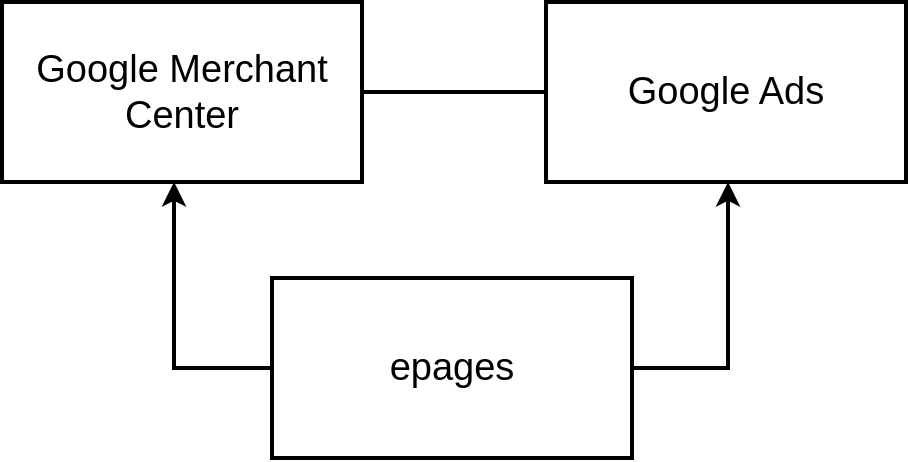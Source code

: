 <mxfile version="15.4.0" type="device"><diagram id="-6hsePqIqjj9kEL3DQ5K" name="Page-1"><mxGraphModel dx="1350" dy="816" grid="0" gridSize="10" guides="1" tooltips="1" connect="1" arrows="1" fold="1" page="0" pageScale="1" pageWidth="850" pageHeight="1100" math="0" shadow="0"><root><mxCell id="0"/><mxCell id="1" parent="0"/><mxCell id="a2E-NfSXUJ0R9vFbnetv-1" value="Google Merchant Center" style="rounded=0;whiteSpace=wrap;html=1;fontSize=19;strokeWidth=2;" vertex="1" parent="1"><mxGeometry x="288" y="358" width="180" height="90" as="geometry"/></mxCell><mxCell id="a2E-NfSXUJ0R9vFbnetv-2" value="Google Ads" style="rounded=0;whiteSpace=wrap;html=1;fontSize=19;strokeWidth=2;" vertex="1" parent="1"><mxGeometry x="560" y="358" width="180" height="90" as="geometry"/></mxCell><mxCell id="a2E-NfSXUJ0R9vFbnetv-3" value="epages" style="rounded=0;whiteSpace=wrap;html=1;fontSize=19;strokeWidth=2;" vertex="1" parent="1"><mxGeometry x="423" y="496" width="180" height="90" as="geometry"/></mxCell><mxCell id="a2E-NfSXUJ0R9vFbnetv-6" value="" style="endArrow=classic;html=1;rounded=0;edgeStyle=orthogonalEdgeStyle;fontSize=19;strokeWidth=2;" edge="1" parent="1" source="a2E-NfSXUJ0R9vFbnetv-3" target="a2E-NfSXUJ0R9vFbnetv-2"><mxGeometry width="50" height="50" relative="1" as="geometry"><mxPoint x="590" y="540" as="sourcePoint"/><mxPoint x="640" y="490" as="targetPoint"/><Array as="points"><mxPoint x="651" y="541"/></Array></mxGeometry></mxCell><mxCell id="a2E-NfSXUJ0R9vFbnetv-7" value="" style="endArrow=classic;html=1;rounded=0;edgeStyle=orthogonalEdgeStyle;fontSize=19;strokeWidth=2;" edge="1" parent="1" source="a2E-NfSXUJ0R9vFbnetv-3" target="a2E-NfSXUJ0R9vFbnetv-1"><mxGeometry width="50" height="50" relative="1" as="geometry"><mxPoint x="170" y="600" as="sourcePoint"/><mxPoint x="220" y="550" as="targetPoint"/><Array as="points"><mxPoint x="374" y="541"/></Array></mxGeometry></mxCell><mxCell id="a2E-NfSXUJ0R9vFbnetv-8" value="" style="endArrow=none;html=1;rounded=0;fontSize=19;strokeWidth=2;" edge="1" parent="1" source="a2E-NfSXUJ0R9vFbnetv-1" target="a2E-NfSXUJ0R9vFbnetv-2"><mxGeometry width="50" height="50" relative="1" as="geometry"><mxPoint x="450" y="350" as="sourcePoint"/><mxPoint x="500" y="300" as="targetPoint"/></mxGeometry></mxCell></root></mxGraphModel></diagram></mxfile>